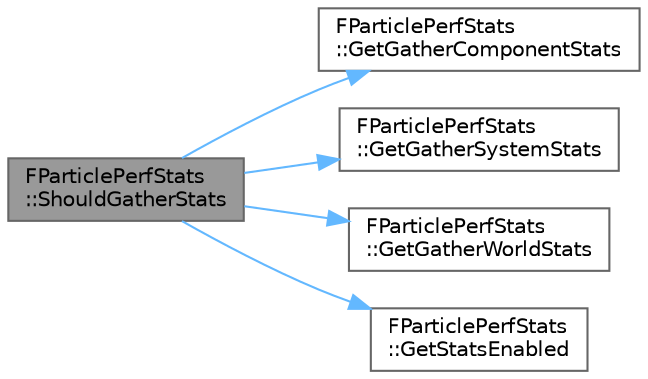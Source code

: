 digraph "FParticlePerfStats::ShouldGatherStats"
{
 // INTERACTIVE_SVG=YES
 // LATEX_PDF_SIZE
  bgcolor="transparent";
  edge [fontname=Helvetica,fontsize=10,labelfontname=Helvetica,labelfontsize=10];
  node [fontname=Helvetica,fontsize=10,shape=box,height=0.2,width=0.4];
  rankdir="LR";
  Node1 [id="Node000001",label="FParticlePerfStats\l::ShouldGatherStats",height=0.2,width=0.4,color="gray40", fillcolor="grey60", style="filled", fontcolor="black",tooltip=" "];
  Node1 -> Node2 [id="edge1_Node000001_Node000002",color="steelblue1",style="solid",tooltip=" "];
  Node2 [id="Node000002",label="FParticlePerfStats\l::GetGatherComponentStats",height=0.2,width=0.4,color="grey40", fillcolor="white", style="filled",URL="$d1/d62/structFParticlePerfStats.html#af6990a0806ea0bdf9fa789516f21e930",tooltip=" "];
  Node1 -> Node3 [id="edge2_Node000001_Node000003",color="steelblue1",style="solid",tooltip=" "];
  Node3 [id="Node000003",label="FParticlePerfStats\l::GetGatherSystemStats",height=0.2,width=0.4,color="grey40", fillcolor="white", style="filled",URL="$d1/d62/structFParticlePerfStats.html#a54c72f6198aa74672a4f0b0e0cfbc926",tooltip=" "];
  Node1 -> Node4 [id="edge3_Node000001_Node000004",color="steelblue1",style="solid",tooltip=" "];
  Node4 [id="Node000004",label="FParticlePerfStats\l::GetGatherWorldStats",height=0.2,width=0.4,color="grey40", fillcolor="white", style="filled",URL="$d1/d62/structFParticlePerfStats.html#a7920c196ab3b36d547b52590f7cac11c",tooltip=" "];
  Node1 -> Node5 [id="edge4_Node000001_Node000005",color="steelblue1",style="solid",tooltip=" "];
  Node5 [id="Node000005",label="FParticlePerfStats\l::GetStatsEnabled",height=0.2,width=0.4,color="grey40", fillcolor="white", style="filled",URL="$d1/d62/structFParticlePerfStats.html#a837d506d8adc69ca31a192c7ddd47d37",tooltip=" "];
}
